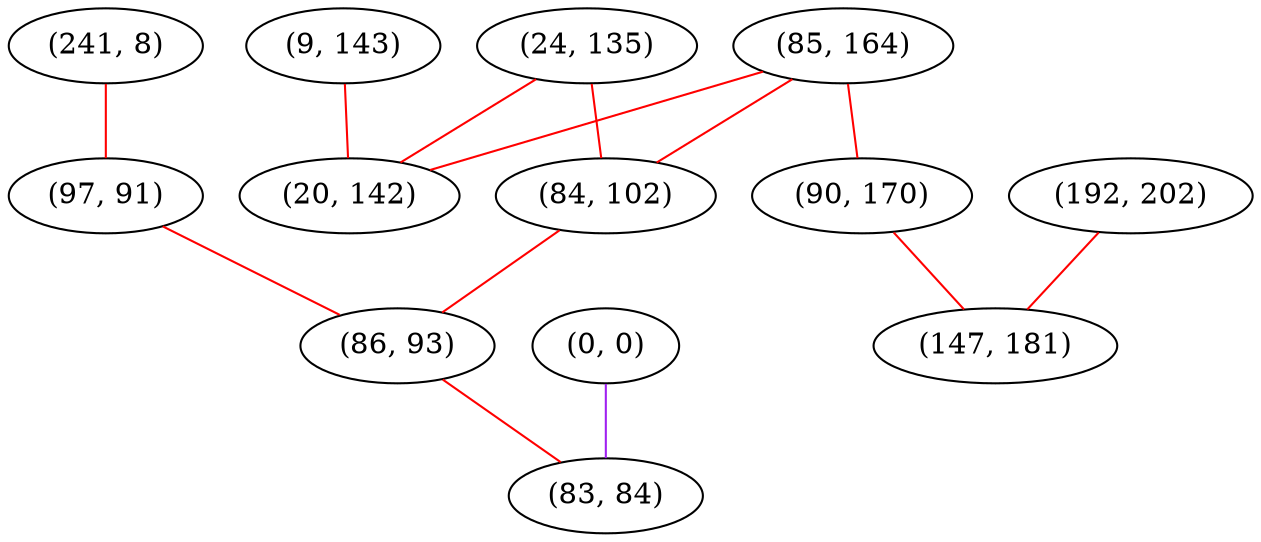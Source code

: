 graph "" {
"(241, 8)";
"(0, 0)";
"(24, 135)";
"(9, 143)";
"(192, 202)";
"(97, 91)";
"(85, 164)";
"(84, 102)";
"(86, 93)";
"(90, 170)";
"(83, 84)";
"(20, 142)";
"(147, 181)";
"(241, 8)" -- "(97, 91)"  [color=red, key=0, weight=1];
"(0, 0)" -- "(83, 84)"  [color=purple, key=0, weight=4];
"(24, 135)" -- "(20, 142)"  [color=red, key=0, weight=1];
"(24, 135)" -- "(84, 102)"  [color=red, key=0, weight=1];
"(9, 143)" -- "(20, 142)"  [color=red, key=0, weight=1];
"(192, 202)" -- "(147, 181)"  [color=red, key=0, weight=1];
"(97, 91)" -- "(86, 93)"  [color=red, key=0, weight=1];
"(85, 164)" -- "(84, 102)"  [color=red, key=0, weight=1];
"(85, 164)" -- "(20, 142)"  [color=red, key=0, weight=1];
"(85, 164)" -- "(90, 170)"  [color=red, key=0, weight=1];
"(84, 102)" -- "(86, 93)"  [color=red, key=0, weight=1];
"(86, 93)" -- "(83, 84)"  [color=red, key=0, weight=1];
"(90, 170)" -- "(147, 181)"  [color=red, key=0, weight=1];
}
